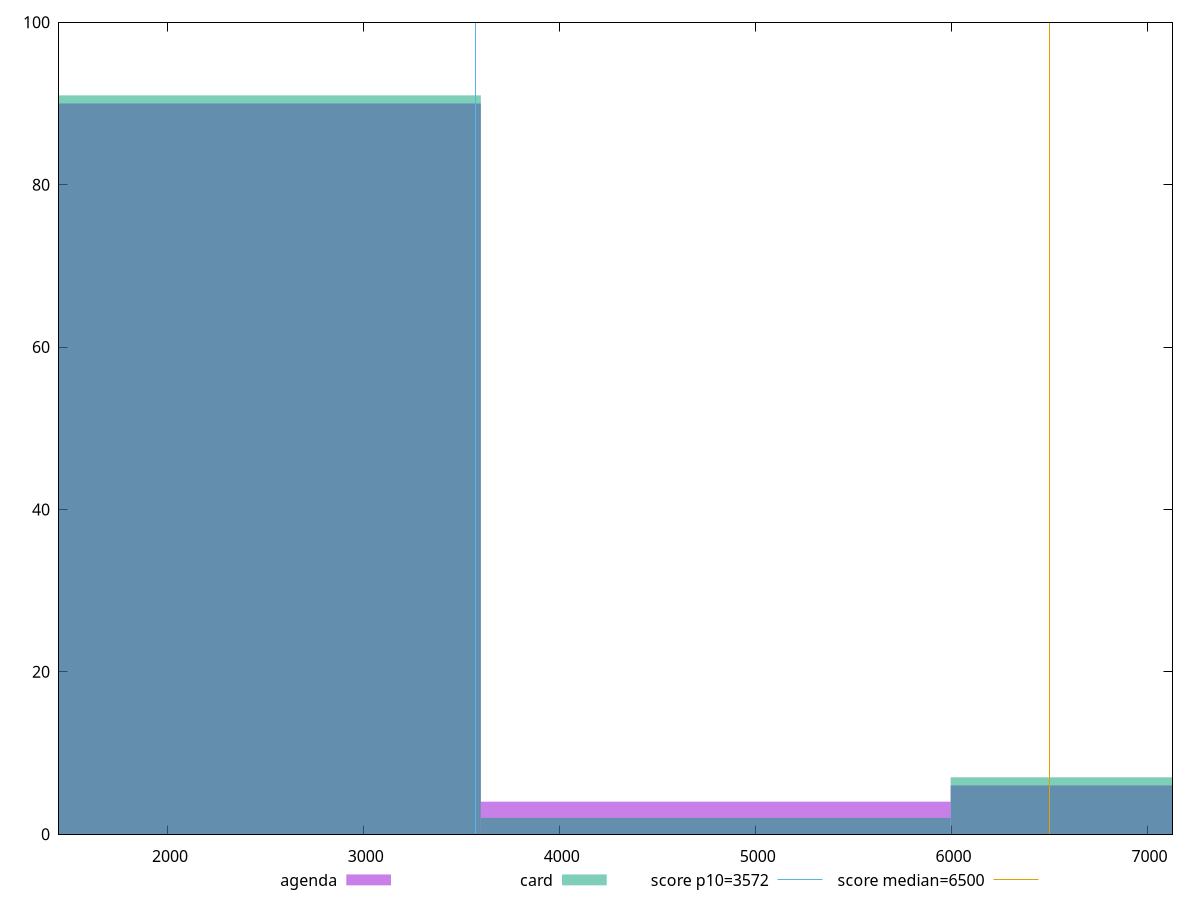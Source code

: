reset

$agenda <<EOF
2398.1480536270174 90
7194.444160881052 6
4796.296107254035 4
EOF

$card <<EOF
2398.1480536270174 91
7194.444160881052 7
4796.296107254035 2
EOF

set key outside below
set boxwidth 2398.1480536270174
set xrange [1443.867:7127.810000000001]
set yrange [0:100]
set trange [0:100]
set style fill transparent solid 0.5 noborder

set parametric
set terminal svg size 640, 500 enhanced background rgb 'white'
set output "reports/report_00028_2021-02-24T12-49-42.674Z/first-cpu-idle/comparison/histogram/1_vs_2.svg"

plot $agenda title "agenda" with boxes, \
     $card title "card" with boxes, \
     3572,t title "score p10=3572", \
     6500,t title "score median=6500"

reset
